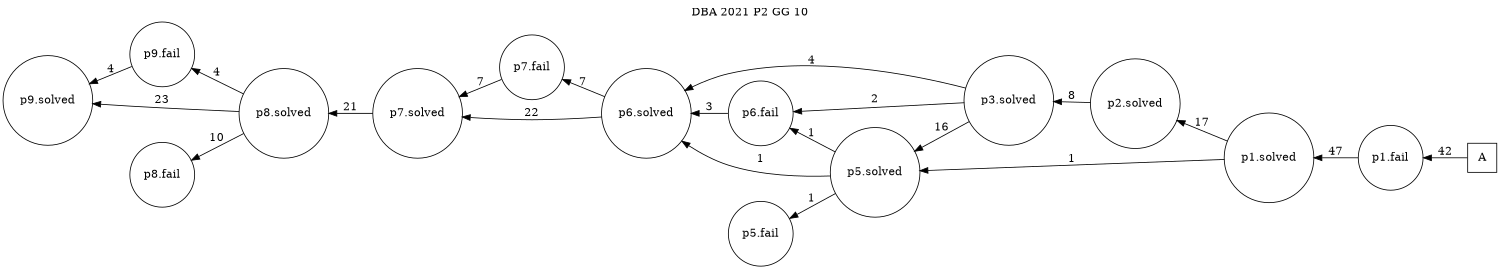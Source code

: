 digraph DBA_2021_P2_GG_10 {
labelloc="tl"
label= " DBA 2021 P2 GG 10 "
rankdir="RL";
graph [ size=" 10 , 10 !"]

"A" [shape="square" label="A"]
"p1.fail" [shape="circle" label="p1.fail"]
"p1.solved" [shape="circle" label="p1.solved"]
"p2.solved" [shape="circle" label="p2.solved"]
"p3.solved" [shape="circle" label="p3.solved"]
"p6.solved" [shape="circle" label="p6.solved"]
"p5.solved" [shape="circle" label="p5.solved"]
"p5.fail" [shape="circle" label="p5.fail"]
"p6.fail" [shape="circle" label="p6.fail"]
"p7.fail" [shape="circle" label="p7.fail"]
"p7.solved" [shape="circle" label="p7.solved"]
"p8.solved" [shape="circle" label="p8.solved"]
"p9.fail" [shape="circle" label="p9.fail"]
"p9.solved" [shape="circle" label="p9.solved"]
"p8.fail" [shape="circle" label="p8.fail"]
"A" -> "p1.fail" [ label=42]
"p1.fail" -> "p1.solved" [ label=47]
"p1.solved" -> "p2.solved" [ label=17]
"p1.solved" -> "p5.solved" [ label=1]
"p2.solved" -> "p3.solved" [ label=8]
"p3.solved" -> "p6.solved" [ label=4]
"p3.solved" -> "p5.solved" [ label=16]
"p3.solved" -> "p6.fail" [ label=2]
"p6.solved" -> "p7.fail" [ label=7]
"p6.solved" -> "p7.solved" [ label=22]
"p5.solved" -> "p6.solved" [ label=1]
"p5.solved" -> "p5.fail" [ label=1]
"p5.solved" -> "p6.fail" [ label=1]
"p6.fail" -> "p6.solved" [ label=3]
"p7.fail" -> "p7.solved" [ label=7]
"p7.solved" -> "p8.solved" [ label=21]
"p8.solved" -> "p9.fail" [ label=4]
"p8.solved" -> "p9.solved" [ label=23]
"p8.solved" -> "p8.fail" [ label=10]
"p9.fail" -> "p9.solved" [ label=4]
}
